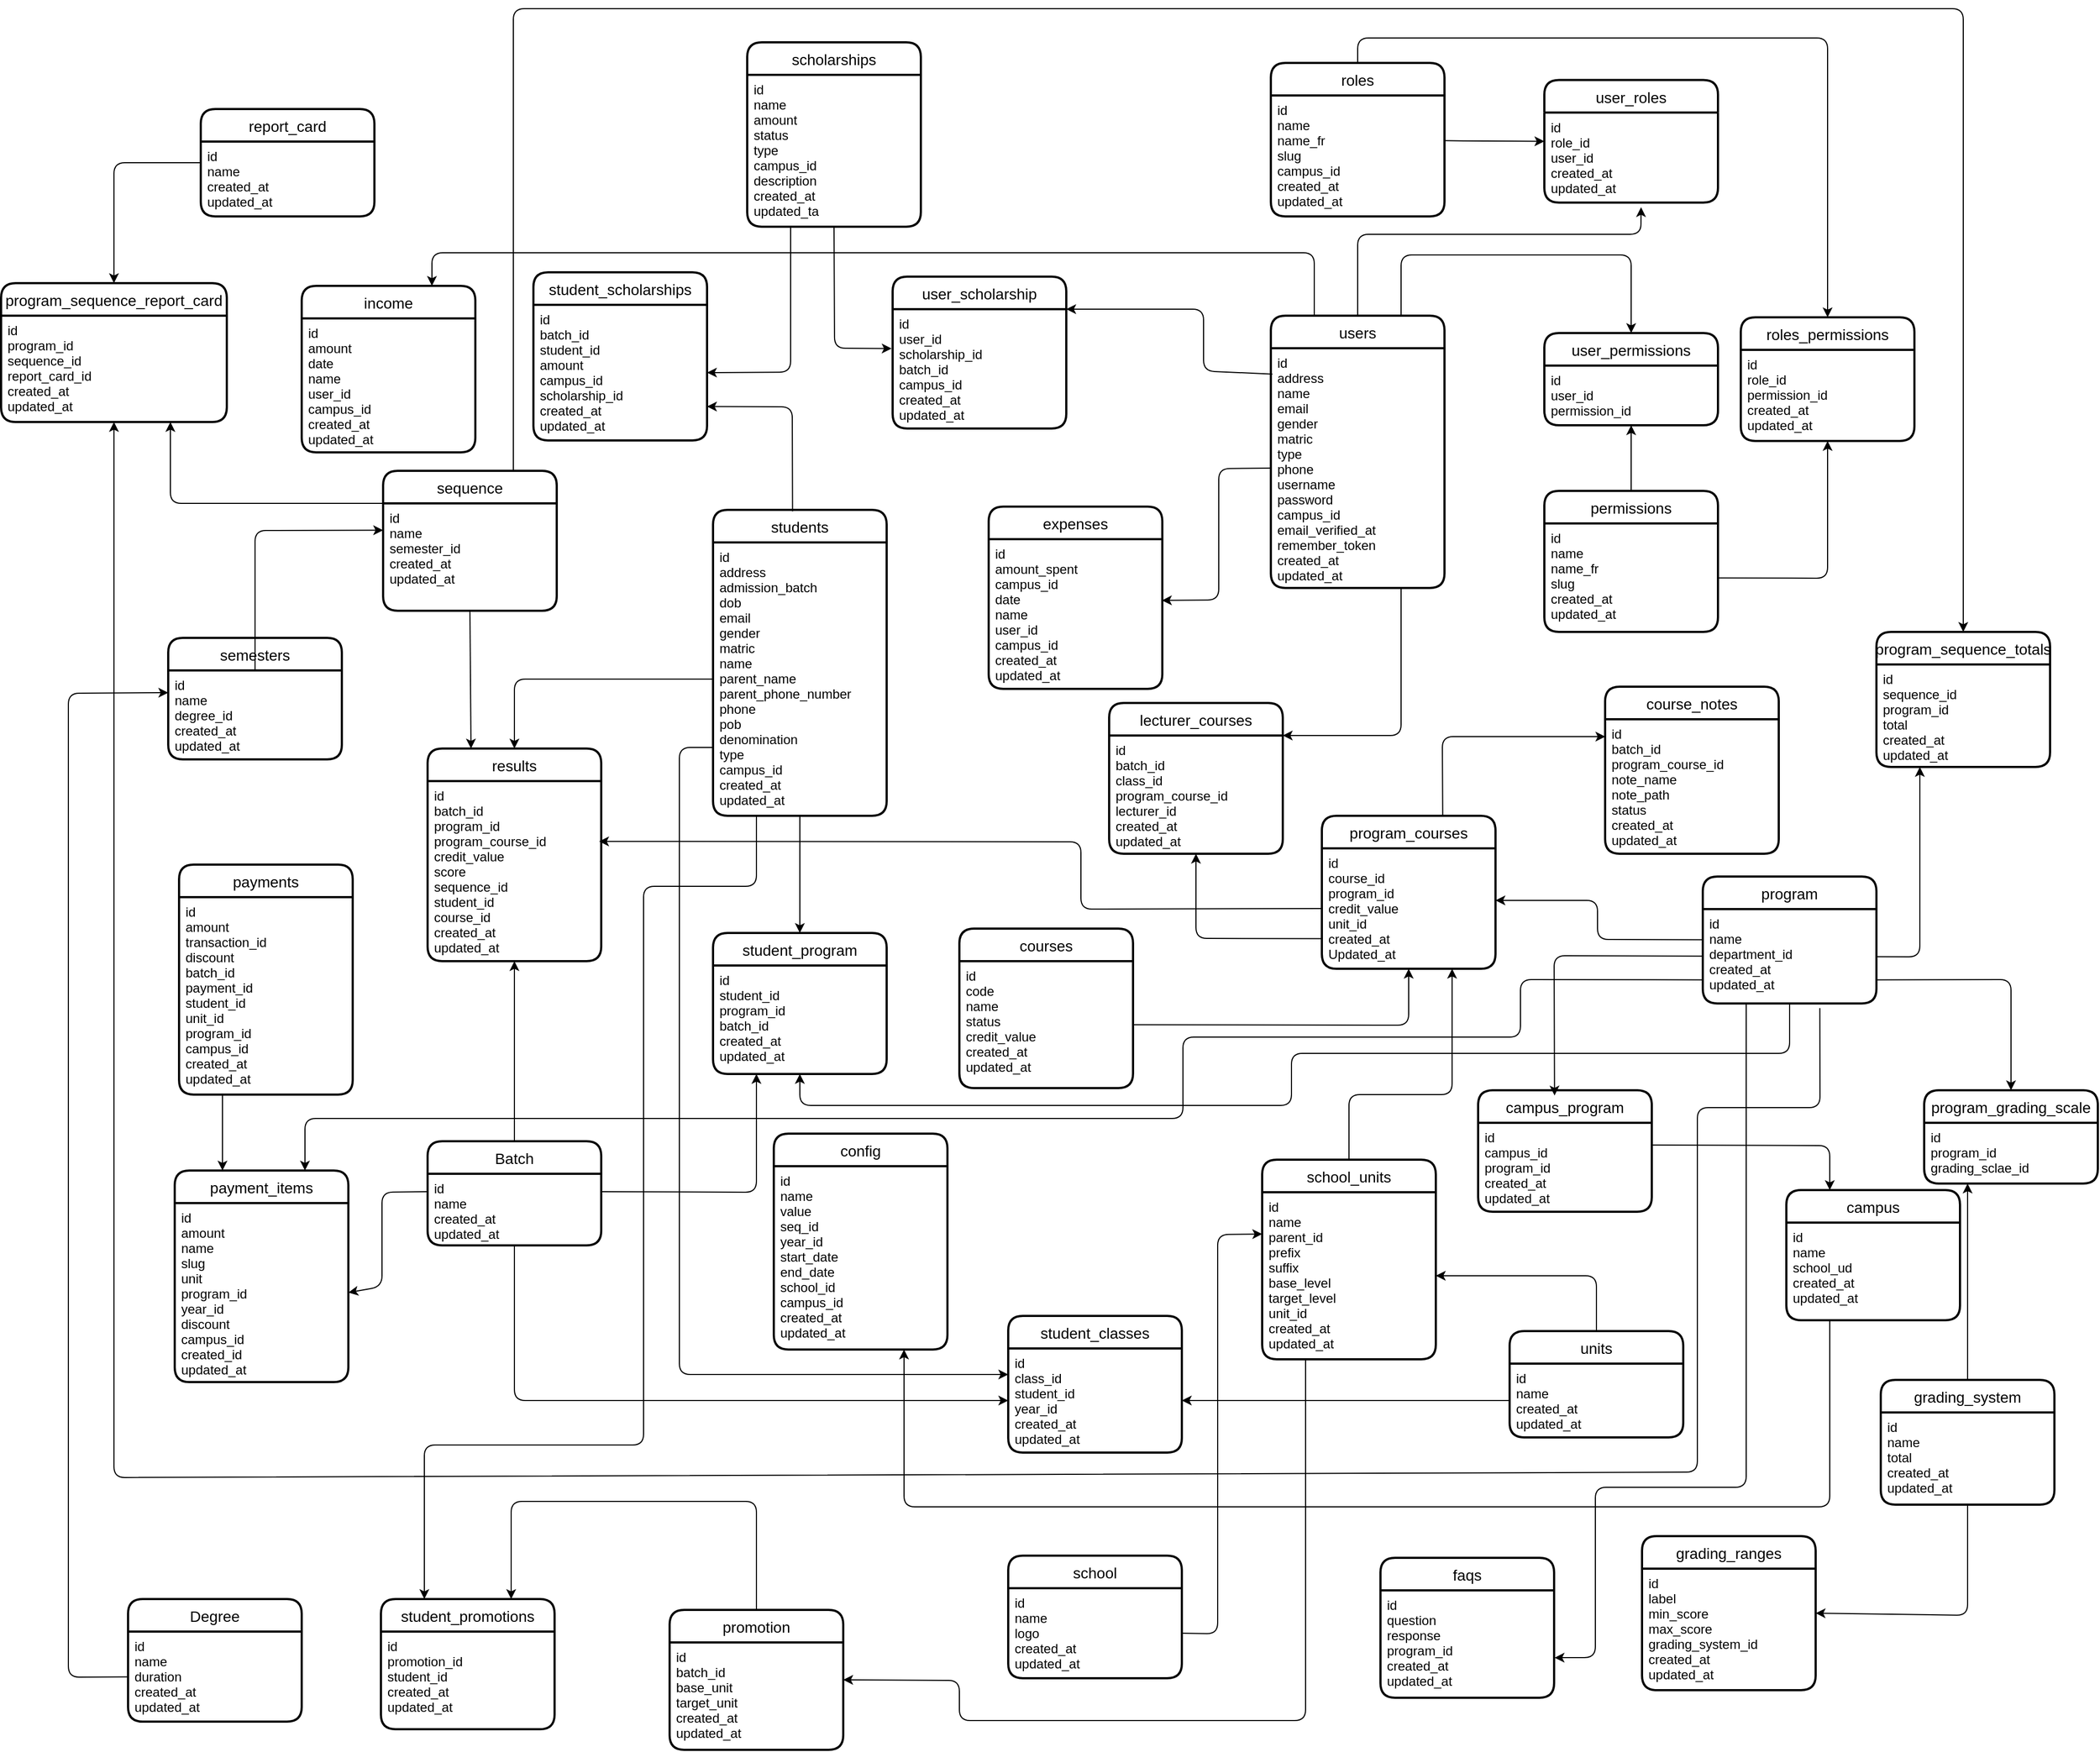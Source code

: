 <mxfile>
    <diagram id="ZmmitQ3ADsIECmkybK1L" name="Page-1">
        <mxGraphModel dx="873" dy="1466" grid="0" gridSize="10" guides="1" tooltips="1" connect="1" arrows="1" fold="1" page="1" pageScale="1" pageWidth="1100" pageHeight="850" background="none" math="0" shadow="0">
            <root>
                <mxCell id="0"/>
                <mxCell id="1" parent="0"/>
                <mxCell id="120" style="edgeStyle=none;html=1;" parent="1" source="7" target="48" edge="1">
                    <mxGeometry relative="1" as="geometry"/>
                </mxCell>
                <mxCell id="123" style="edgeStyle=none;html=1;entryX=1;entryY=0.5;entryDx=0;entryDy=0;exitX=0;exitY=0.25;exitDx=0;exitDy=0;" parent="1" source="8" target="35" edge="1">
                    <mxGeometry relative="1" as="geometry">
                        <mxPoint x="652" y="294" as="sourcePoint"/>
                        <Array as="points">
                            <mxPoint x="587" y="294"/>
                            <mxPoint x="587" y="381"/>
                        </Array>
                    </mxGeometry>
                </mxCell>
                <mxCell id="7" value="Batch" style="swimlane;childLayout=stackLayout;horizontal=1;startSize=30;horizontalStack=0;rounded=1;fontSize=14;fontStyle=0;strokeWidth=2;resizeParent=0;resizeLast=1;shadow=0;dashed=0;align=center;" parent="1" vertex="1">
                    <mxGeometry x="629" y="247" width="160" height="96" as="geometry"/>
                </mxCell>
                <mxCell id="8" value="id&#10;name&#10;created_at&#10;updated_at" style="align=left;strokeColor=none;fillColor=none;spacingLeft=4;fontSize=12;verticalAlign=top;resizable=0;rotatable=0;part=1;" parent="7" vertex="1">
                    <mxGeometry y="30" width="160" height="66" as="geometry"/>
                </mxCell>
                <mxCell id="9" value="program_courses" style="swimlane;childLayout=stackLayout;horizontal=1;startSize=30;horizontalStack=0;rounded=1;fontSize=14;fontStyle=0;strokeWidth=2;resizeParent=0;resizeLast=1;shadow=0;dashed=0;align=center;" parent="1" vertex="1">
                    <mxGeometry x="1453" y="-53" width="160" height="141" as="geometry"/>
                </mxCell>
                <mxCell id="10" value="id&#10;course_id&#10;program_id&#10;credit_value&#10;unit_id&#10;created_at&#10;Updated_at&#10;" style="align=left;strokeColor=none;fillColor=none;spacingLeft=4;fontSize=12;verticalAlign=top;resizable=0;rotatable=0;part=1;" parent="9" vertex="1">
                    <mxGeometry y="30" width="160" height="111" as="geometry"/>
                </mxCell>
                <mxCell id="11" value="school" style="swimlane;childLayout=stackLayout;horizontal=1;startSize=30;horizontalStack=0;rounded=1;fontSize=14;fontStyle=0;strokeWidth=2;resizeParent=0;resizeLast=1;shadow=0;dashed=0;align=center;" parent="1" vertex="1">
                    <mxGeometry x="1164" y="629" width="160" height="113" as="geometry"/>
                </mxCell>
                <mxCell id="12" value="id&#10;name&#10;logo&#10;created_at&#10;updated_at" style="align=left;strokeColor=none;fillColor=none;spacingLeft=4;fontSize=12;verticalAlign=top;resizable=0;rotatable=0;part=1;" parent="11" vertex="1">
                    <mxGeometry y="30" width="160" height="83" as="geometry"/>
                </mxCell>
                <mxCell id="129" style="edgeStyle=none;html=1;entryX=0.75;entryY=1;entryDx=0;entryDy=0;exitX=0.25;exitY=1;exitDx=0;exitDy=0;" parent="1" source="14" target="22" edge="1">
                    <mxGeometry relative="1" as="geometry">
                        <Array as="points">
                            <mxPoint x="1921" y="584"/>
                            <mxPoint x="1068" y="584"/>
                        </Array>
                    </mxGeometry>
                </mxCell>
                <mxCell id="13" value="campus" style="swimlane;childLayout=stackLayout;horizontal=1;startSize=30;horizontalStack=0;rounded=1;fontSize=14;fontStyle=0;strokeWidth=2;resizeParent=0;resizeLast=1;shadow=0;dashed=0;align=center;" parent="1" vertex="1">
                    <mxGeometry x="1881" y="292" width="160" height="120" as="geometry"/>
                </mxCell>
                <mxCell id="14" value="id&#10;name&#10;school_ud&#10;created_at&#10;updated_at" style="align=left;strokeColor=none;fillColor=none;spacingLeft=4;fontSize=12;verticalAlign=top;resizable=0;rotatable=0;part=1;" parent="13" vertex="1">
                    <mxGeometry y="30" width="160" height="90" as="geometry"/>
                </mxCell>
                <mxCell id="15" value="campus_program" style="swimlane;childLayout=stackLayout;horizontal=1;startSize=30;horizontalStack=0;rounded=1;fontSize=14;fontStyle=0;strokeWidth=2;resizeParent=0;resizeLast=1;shadow=0;dashed=0;align=center;" parent="1" vertex="1">
                    <mxGeometry x="1597" y="200" width="160" height="112" as="geometry"/>
                </mxCell>
                <mxCell id="16" value="id&#10;campus_id&#10;program_id&#10;created_at&#10;updated_at" style="align=left;strokeColor=none;fillColor=none;spacingLeft=4;fontSize=12;verticalAlign=top;resizable=0;rotatable=0;part=1;" parent="15" vertex="1">
                    <mxGeometry y="30" width="160" height="82" as="geometry"/>
                </mxCell>
                <mxCell id="127" style="edgeStyle=none;html=1;" parent="1" source="17" edge="1">
                    <mxGeometry relative="1" as="geometry">
                        <Array as="points">
                            <mxPoint x="1707" y="61"/>
                            <mxPoint x="1707" y="25"/>
                        </Array>
                        <mxPoint x="1613" y="25" as="targetPoint"/>
                    </mxGeometry>
                </mxCell>
                <mxCell id="17" value="program" style="swimlane;childLayout=stackLayout;horizontal=1;startSize=30;horizontalStack=0;rounded=1;fontSize=14;fontStyle=0;strokeWidth=2;resizeParent=0;resizeLast=1;shadow=0;dashed=0;align=center;" parent="1" vertex="1">
                    <mxGeometry x="1804" y="3" width="160" height="117" as="geometry"/>
                </mxCell>
                <mxCell id="18" value="id&#10;name&#10;department_id&#10;created_at&#10;updated_at" style="align=left;strokeColor=none;fillColor=none;spacingLeft=4;fontSize=12;verticalAlign=top;resizable=0;rotatable=0;part=1;" parent="17" vertex="1">
                    <mxGeometry y="30" width="160" height="87" as="geometry"/>
                </mxCell>
                <mxCell id="100" style="edgeStyle=none;html=1;entryX=0.5;entryY=1;entryDx=0;entryDy=0;exitX=0;exitY=0.75;exitDx=0;exitDy=0;" parent="1" source="10" target="73" edge="1">
                    <mxGeometry relative="1" as="geometry">
                        <Array as="points">
                            <mxPoint x="1337" y="60"/>
                        </Array>
                    </mxGeometry>
                </mxCell>
                <mxCell id="101" style="edgeStyle=none;html=1;exitX=0.696;exitY=-0.007;exitDx=0;exitDy=0;entryX=0.001;entryY=0.129;entryDx=0;entryDy=0;entryPerimeter=0;exitPerimeter=0;" parent="1" source="9" target="71" edge="1">
                    <mxGeometry relative="1" as="geometry">
                        <Array as="points">
                            <mxPoint x="1564" y="-126"/>
                        </Array>
                    </mxGeometry>
                </mxCell>
                <mxCell id="119" style="edgeStyle=none;html=1;exitX=0;exitY=0.5;exitDx=0;exitDy=0;entryX=0.988;entryY=0.335;entryDx=0;entryDy=0;entryPerimeter=0;" parent="1" source="10" target="48" edge="1">
                    <mxGeometry relative="1" as="geometry">
                        <mxPoint x="751" y="-29" as="targetPoint"/>
                        <Array as="points">
                            <mxPoint x="1231" y="33"/>
                            <mxPoint x="1231" y="-29"/>
                        </Array>
                    </mxGeometry>
                </mxCell>
                <mxCell id="19" value="courses" style="swimlane;childLayout=stackLayout;horizontal=1;startSize=30;horizontalStack=0;rounded=1;fontSize=14;fontStyle=0;strokeWidth=2;resizeParent=0;resizeLast=1;shadow=0;dashed=0;align=center;" parent="1" vertex="1">
                    <mxGeometry x="1119" y="51" width="160" height="147" as="geometry"/>
                </mxCell>
                <mxCell id="20" value="id&#10;code&#10;name&#10;status&#10;credit_value&#10;created_at&#10;updated_at" style="align=left;strokeColor=none;fillColor=none;spacingLeft=4;fontSize=12;verticalAlign=top;resizable=0;rotatable=0;part=1;" parent="19" vertex="1">
                    <mxGeometry y="30" width="160" height="117" as="geometry"/>
                </mxCell>
                <mxCell id="21" value="config" style="swimlane;childLayout=stackLayout;horizontal=1;startSize=30;horizontalStack=0;rounded=1;fontSize=14;fontStyle=0;strokeWidth=2;resizeParent=0;resizeLast=1;shadow=0;dashed=0;align=center;" parent="1" vertex="1">
                    <mxGeometry x="948" y="240" width="160" height="199" as="geometry"/>
                </mxCell>
                <mxCell id="22" value="id&#10;name&#10;value&#10;seq_id&#10;year_id&#10;start_date&#10;end_date&#10;school_id&#10;campus_id&#10;created_at&#10;updated_at" style="align=left;strokeColor=none;fillColor=none;spacingLeft=4;fontSize=12;verticalAlign=top;resizable=0;rotatable=0;part=1;" parent="21" vertex="1">
                    <mxGeometry y="30" width="160" height="169" as="geometry"/>
                </mxCell>
                <mxCell id="23" value="student_program" style="swimlane;childLayout=stackLayout;horizontal=1;startSize=30;horizontalStack=0;rounded=1;fontSize=14;fontStyle=0;strokeWidth=2;resizeParent=0;resizeLast=1;shadow=0;dashed=0;align=center;" parent="1" vertex="1">
                    <mxGeometry x="892" y="55" width="160" height="130" as="geometry"/>
                </mxCell>
                <mxCell id="24" value="id&#10;student_id&#10;program_id&#10;batch_id&#10;created_at&#10;updated_at" style="align=left;strokeColor=none;fillColor=none;spacingLeft=4;fontSize=12;verticalAlign=top;resizable=0;rotatable=0;part=1;" parent="23" vertex="1">
                    <mxGeometry y="30" width="160" height="100" as="geometry"/>
                </mxCell>
                <mxCell id="25" value="expenses" style="swimlane;childLayout=stackLayout;horizontal=1;startSize=30;horizontalStack=0;rounded=1;fontSize=14;fontStyle=0;strokeWidth=2;resizeParent=0;resizeLast=1;shadow=0;dashed=0;align=center;" parent="1" vertex="1">
                    <mxGeometry x="1146" y="-338" width="160" height="168" as="geometry"/>
                </mxCell>
                <mxCell id="26" value="id&#10;amount_spent&#10;campus_id&#10;date&#10;name&#10;user_id&#10;campus_id&#10;created_at&#10;updated_at" style="align=left;strokeColor=none;fillColor=none;spacingLeft=4;fontSize=12;verticalAlign=top;resizable=0;rotatable=0;part=1;" parent="25" vertex="1">
                    <mxGeometry y="30" width="160" height="138" as="geometry"/>
                </mxCell>
                <mxCell id="27" value="income" style="swimlane;childLayout=stackLayout;horizontal=1;startSize=30;horizontalStack=0;rounded=1;fontSize=14;fontStyle=0;strokeWidth=2;resizeParent=0;resizeLast=1;shadow=0;dashed=0;align=center;" parent="1" vertex="1">
                    <mxGeometry x="513" y="-541.5" width="160" height="153.5" as="geometry"/>
                </mxCell>
                <mxCell id="28" value="id&#10;amount&#10;date&#10;name&#10;user_id&#10;campus_id&#10;created_at&#10;updated_at" style="align=left;strokeColor=none;fillColor=none;spacingLeft=4;fontSize=12;verticalAlign=top;resizable=0;rotatable=0;part=1;" parent="27" vertex="1">
                    <mxGeometry y="30" width="160" height="123.5" as="geometry"/>
                </mxCell>
                <mxCell id="30" value="payments" style="swimlane;childLayout=stackLayout;horizontal=1;startSize=30;horizontalStack=0;rounded=1;fontSize=14;fontStyle=0;strokeWidth=2;resizeParent=0;resizeLast=1;shadow=0;dashed=0;align=center;" parent="1" vertex="1">
                    <mxGeometry x="400" y="-8" width="160" height="212" as="geometry"/>
                </mxCell>
                <mxCell id="33" style="edgeStyle=none;html=1;" parent="30" source="31" target="30" edge="1">
                    <mxGeometry relative="1" as="geometry"/>
                </mxCell>
                <mxCell id="31" value="id&#10;amount&#10;transaction_id&#10;discount&#10;batch_id&#10;payment_id&#10;student_id&#10;unit_id&#10;program_id&#10;campus_id&#10;created_at&#10;updated_at" style="align=left;strokeColor=none;fillColor=none;spacingLeft=4;fontSize=12;verticalAlign=top;resizable=0;rotatable=0;part=1;" parent="30" vertex="1">
                    <mxGeometry y="30" width="160" height="182" as="geometry"/>
                </mxCell>
                <mxCell id="34" value="payment_items" style="swimlane;childLayout=stackLayout;horizontal=1;startSize=30;horizontalStack=0;rounded=1;fontSize=14;fontStyle=0;strokeWidth=2;resizeParent=0;resizeLast=1;shadow=0;dashed=0;align=center;" parent="1" vertex="1">
                    <mxGeometry x="396" y="274" width="160" height="195" as="geometry"/>
                </mxCell>
                <mxCell id="35" value="id&#10;amount&#10;name&#10;slug&#10;unit&#10;program_id&#10;year_id&#10;discount&#10;campus_id&#10;created_id&#10;updated_at" style="align=left;strokeColor=none;fillColor=none;spacingLeft=4;fontSize=12;verticalAlign=top;resizable=0;rotatable=0;part=1;" parent="34" vertex="1">
                    <mxGeometry y="30" width="160" height="165" as="geometry"/>
                </mxCell>
                <mxCell id="94" style="edgeStyle=none;html=1;entryX=0.5;entryY=1;entryDx=0;entryDy=0;" parent="1" source="40" target="83" edge="1">
                    <mxGeometry relative="1" as="geometry"/>
                </mxCell>
                <mxCell id="40" value="permissions" style="swimlane;childLayout=stackLayout;horizontal=1;startSize=30;horizontalStack=0;rounded=1;fontSize=14;fontStyle=0;strokeWidth=2;resizeParent=0;resizeLast=1;shadow=0;dashed=0;align=center;" parent="1" vertex="1">
                    <mxGeometry x="1658" y="-352.5" width="160" height="130" as="geometry"/>
                </mxCell>
                <mxCell id="41" value="id&#10;name&#10;name_fr&#10;slug&#10;created_at&#10;updated_at" style="align=left;strokeColor=none;fillColor=none;spacingLeft=4;fontSize=12;verticalAlign=top;resizable=0;rotatable=0;part=1;" parent="40" vertex="1">
                    <mxGeometry y="30" width="160" height="100" as="geometry"/>
                </mxCell>
                <mxCell id="47" value="results" style="swimlane;childLayout=stackLayout;horizontal=1;startSize=30;horizontalStack=0;rounded=1;fontSize=14;fontStyle=0;strokeWidth=2;resizeParent=0;resizeLast=1;shadow=0;dashed=0;align=center;" parent="1" vertex="1">
                    <mxGeometry x="629" y="-115" width="160" height="196" as="geometry"/>
                </mxCell>
                <mxCell id="48" value="id&#10;batch_id&#10;program_id&#10;program_course_id&#10;credit_value&#10;score&#10;sequence_id&#10;student_id&#10;course_id&#10;created_at&#10;updated_at" style="align=left;strokeColor=none;fillColor=none;spacingLeft=4;fontSize=12;verticalAlign=top;resizable=0;rotatable=0;part=1;" parent="47" vertex="1">
                    <mxGeometry y="30" width="160" height="166" as="geometry"/>
                </mxCell>
                <mxCell id="90" style="edgeStyle=none;html=1;entryX=0;entryY=0.5;entryDx=0;entryDy=0;" parent="1" source="49" target="84" edge="1">
                    <mxGeometry relative="1" as="geometry">
                        <mxPoint x="1716.077" y="-721.106" as="targetPoint"/>
                        <Array as="points">
                            <mxPoint x="1593" y="-675"/>
                        </Array>
                    </mxGeometry>
                </mxCell>
                <mxCell id="115" style="edgeStyle=none;html=1;entryX=0.5;entryY=0;entryDx=0;entryDy=0;" parent="1" source="49" target="52" edge="1">
                    <mxGeometry relative="1" as="geometry">
                        <Array as="points">
                            <mxPoint x="1486" y="-770"/>
                            <mxPoint x="1919" y="-770"/>
                        </Array>
                    </mxGeometry>
                </mxCell>
                <mxCell id="49" value="roles" style="swimlane;childLayout=stackLayout;horizontal=1;startSize=30;horizontalStack=0;rounded=1;fontSize=14;fontStyle=0;strokeWidth=2;resizeParent=0;resizeLast=1;shadow=0;dashed=0;align=center;" parent="1" vertex="1">
                    <mxGeometry x="1406" y="-747" width="160" height="141.5" as="geometry"/>
                </mxCell>
                <mxCell id="50" value="id&#10;name&#10;name_fr&#10;slug&#10;campus_id&#10;created_at&#10;updated_at" style="align=left;strokeColor=none;fillColor=none;spacingLeft=4;fontSize=12;verticalAlign=top;resizable=0;rotatable=0;part=1;" parent="49" vertex="1">
                    <mxGeometry y="30" width="160" height="111.5" as="geometry"/>
                </mxCell>
                <mxCell id="52" value="roles_permissions" style="swimlane;childLayout=stackLayout;horizontal=1;startSize=30;horizontalStack=0;rounded=1;fontSize=14;fontStyle=0;strokeWidth=2;resizeParent=0;resizeLast=1;shadow=0;dashed=0;align=center;" parent="1" vertex="1">
                    <mxGeometry x="1839" y="-512.5" width="160" height="114" as="geometry"/>
                </mxCell>
                <mxCell id="53" value="id&#10;role_id&#10;permission_id&#10;created_at&#10;updated_at" style="align=left;strokeColor=none;fillColor=none;spacingLeft=4;fontSize=12;verticalAlign=top;resizable=0;rotatable=0;part=1;" parent="52" vertex="1">
                    <mxGeometry y="30" width="160" height="84" as="geometry"/>
                </mxCell>
                <mxCell id="96" style="edgeStyle=none;html=1;entryX=1;entryY=0.5;entryDx=0;entryDy=0;exitX=0.25;exitY=1;exitDx=0;exitDy=0;" parent="1" source="55" target="68" edge="1">
                    <mxGeometry relative="1" as="geometry">
                        <mxPoint x="971.5" y="-261" as="sourcePoint"/>
                        <Array as="points">
                            <mxPoint x="963.5" y="-462"/>
                        </Array>
                    </mxGeometry>
                </mxCell>
                <mxCell id="54" value="scholarships" style="swimlane;childLayout=stackLayout;horizontal=1;startSize=30;horizontalStack=0;rounded=1;fontSize=14;fontStyle=0;strokeWidth=2;resizeParent=0;resizeLast=1;shadow=0;dashed=0;align=center;" parent="1" vertex="1">
                    <mxGeometry x="923.5" y="-766" width="160" height="170" as="geometry"/>
                </mxCell>
                <mxCell id="55" value="id&#10;name&#10;amount&#10;status&#10;type&#10;campus_id&#10;description&#10;created_at&#10;updated_ta" style="align=left;strokeColor=none;fillColor=none;spacingLeft=4;fontSize=12;verticalAlign=top;resizable=0;rotatable=0;part=1;" parent="54" vertex="1">
                    <mxGeometry y="30" width="160" height="140" as="geometry"/>
                </mxCell>
                <mxCell id="156" style="edgeStyle=none;html=1;entryX=0.75;entryY=1;entryDx=0;entryDy=0;" parent="1" source="56" target="10" edge="1">
                    <mxGeometry relative="1" as="geometry">
                        <Array as="points">
                            <mxPoint x="1478" y="204"/>
                            <mxPoint x="1573" y="204"/>
                        </Array>
                    </mxGeometry>
                </mxCell>
                <mxCell id="56" value="school_units" style="swimlane;childLayout=stackLayout;horizontal=1;startSize=30;horizontalStack=0;rounded=1;fontSize=14;fontStyle=0;strokeWidth=2;resizeParent=0;resizeLast=1;shadow=0;dashed=0;align=center;" parent="1" vertex="1">
                    <mxGeometry x="1398" y="264" width="160" height="184" as="geometry"/>
                </mxCell>
                <mxCell id="57" value="id&#10;name&#10;parent_id&#10;prefix&#10;suffix&#10;base_level&#10;target_level&#10;unit_id&#10;created_at&#10;updated_at" style="align=left;strokeColor=none;fillColor=none;spacingLeft=4;fontSize=12;verticalAlign=top;resizable=0;rotatable=0;part=1;" parent="56" vertex="1">
                    <mxGeometry y="30" width="160" height="154" as="geometry"/>
                </mxCell>
                <mxCell id="136" style="edgeStyle=none;html=1;entryX=0.5;entryY=0;entryDx=0;entryDy=0;exitX=0.75;exitY=0;exitDx=0;exitDy=0;" parent="1" source="58" target="134" edge="1">
                    <mxGeometry relative="1" as="geometry">
                        <mxPoint x="703" y="-386" as="sourcePoint"/>
                        <Array as="points">
                            <mxPoint x="708" y="-797"/>
                            <mxPoint x="2044" y="-797"/>
                        </Array>
                    </mxGeometry>
                </mxCell>
                <mxCell id="58" value="sequence" style="swimlane;childLayout=stackLayout;horizontal=1;startSize=30;horizontalStack=0;rounded=1;fontSize=14;fontStyle=0;strokeWidth=2;resizeParent=0;resizeLast=1;shadow=0;dashed=0;align=center;" parent="1" vertex="1">
                    <mxGeometry x="588" y="-371" width="160" height="129" as="geometry"/>
                </mxCell>
                <mxCell id="59" value="id&#10;name&#10;semester_id&#10;created_at&#10;updated_at" style="align=left;strokeColor=none;fillColor=none;spacingLeft=4;fontSize=12;verticalAlign=top;resizable=0;rotatable=0;part=1;" parent="58" vertex="1">
                    <mxGeometry y="30" width="160" height="99" as="geometry"/>
                </mxCell>
                <mxCell id="60" value="students" style="swimlane;childLayout=stackLayout;horizontal=1;startSize=30;horizontalStack=0;rounded=1;fontSize=14;fontStyle=0;strokeWidth=2;resizeParent=0;resizeLast=1;shadow=0;dashed=0;align=center;" parent="1" vertex="1">
                    <mxGeometry x="892" y="-335" width="160" height="282" as="geometry"/>
                </mxCell>
                <mxCell id="61" value="id&#10;address&#10;admission_batch&#10;dob&#10;email&#10;gender&#10;matric&#10;name&#10;parent_name&#10;parent_phone_number&#10;phone&#10;pob&#10;denomination&#10;type&#10;campus_id&#10;created_at&#10;updated_at" style="align=left;strokeColor=none;fillColor=none;spacingLeft=4;fontSize=12;verticalAlign=top;resizable=0;rotatable=0;part=1;" parent="60" vertex="1">
                    <mxGeometry y="30" width="160" height="252" as="geometry"/>
                </mxCell>
                <mxCell id="62" value="student_classes" style="swimlane;childLayout=stackLayout;horizontal=1;startSize=30;horizontalStack=0;rounded=1;fontSize=14;fontStyle=0;strokeWidth=2;resizeParent=0;resizeLast=1;shadow=0;dashed=0;align=center;" parent="1" vertex="1">
                    <mxGeometry x="1164" y="408" width="160" height="126" as="geometry"/>
                </mxCell>
                <mxCell id="63" value="id&#10;class_id&#10;student_id&#10;year_id&#10;created_at&#10;updated_at" style="align=left;strokeColor=none;fillColor=none;spacingLeft=4;fontSize=12;verticalAlign=top;resizable=0;rotatable=0;part=1;" parent="62" vertex="1">
                    <mxGeometry y="30" width="160" height="96" as="geometry"/>
                </mxCell>
                <mxCell id="67" value="student_scholarships" style="swimlane;childLayout=stackLayout;horizontal=1;startSize=30;horizontalStack=0;rounded=1;fontSize=14;fontStyle=0;strokeWidth=2;resizeParent=0;resizeLast=1;shadow=0;dashed=0;align=center;" parent="1" vertex="1">
                    <mxGeometry x="726.5" y="-554" width="160" height="155" as="geometry"/>
                </mxCell>
                <mxCell id="68" value="id&#10;batch_id&#10;student_id&#10;amount&#10;campus_id&#10;scholarship_id&#10;created_at&#10;updated_at" style="align=left;strokeColor=none;fillColor=none;spacingLeft=4;fontSize=12;verticalAlign=top;resizable=0;rotatable=0;part=1;" parent="67" vertex="1">
                    <mxGeometry y="30" width="160" height="125" as="geometry"/>
                </mxCell>
                <mxCell id="70" value="course_notes" style="swimlane;childLayout=stackLayout;horizontal=1;startSize=30;horizontalStack=0;rounded=1;fontSize=14;fontStyle=0;strokeWidth=2;resizeParent=0;resizeLast=1;shadow=0;dashed=0;align=center;" parent="1" vertex="1">
                    <mxGeometry x="1714" y="-172" width="160" height="154" as="geometry"/>
                </mxCell>
                <mxCell id="71" value="id&#10;batch_id&#10;program_course_id&#10;note_name&#10;note_path&#10;status&#10;created_at&#10;updated_at" style="align=left;strokeColor=none;fillColor=none;spacingLeft=4;fontSize=12;verticalAlign=top;resizable=0;rotatable=0;part=1;" parent="70" vertex="1">
                    <mxGeometry y="30" width="160" height="124" as="geometry"/>
                </mxCell>
                <mxCell id="72" value="lecturer_courses" style="swimlane;childLayout=stackLayout;horizontal=1;startSize=30;horizontalStack=0;rounded=1;fontSize=14;fontStyle=0;strokeWidth=2;resizeParent=0;resizeLast=1;shadow=0;dashed=0;align=center;" parent="1" vertex="1">
                    <mxGeometry x="1257" y="-157" width="160" height="139" as="geometry"/>
                </mxCell>
                <mxCell id="73" value="id&#10;batch_id&#10;class_id&#10;program_course_id&#10;lecturer_id&#10;created_at&#10;updated_at" style="align=left;strokeColor=none;fillColor=none;spacingLeft=4;fontSize=12;verticalAlign=top;resizable=0;rotatable=0;part=1;" parent="72" vertex="1">
                    <mxGeometry y="30" width="160" height="109" as="geometry"/>
                </mxCell>
                <mxCell id="76" value="semesters" style="swimlane;childLayout=stackLayout;horizontal=1;startSize=30;horizontalStack=0;rounded=1;fontSize=14;fontStyle=0;strokeWidth=2;resizeParent=0;resizeLast=1;shadow=0;dashed=0;align=center;" parent="1" vertex="1">
                    <mxGeometry x="390" y="-217" width="160" height="112" as="geometry"/>
                </mxCell>
                <mxCell id="77" value="id&#10;name&#10;degree_id&#10;created_at&#10;updated_at" style="align=left;strokeColor=none;fillColor=none;spacingLeft=4;fontSize=12;verticalAlign=top;resizable=0;rotatable=0;part=1;" parent="76" vertex="1">
                    <mxGeometry y="30" width="160" height="82" as="geometry"/>
                </mxCell>
                <mxCell id="78" value="units" style="swimlane;childLayout=stackLayout;horizontal=1;startSize=30;horizontalStack=0;rounded=1;fontSize=14;fontStyle=0;strokeWidth=2;resizeParent=0;resizeLast=1;shadow=0;dashed=0;align=center;" parent="1" vertex="1">
                    <mxGeometry x="1626" y="422" width="160" height="98" as="geometry"/>
                </mxCell>
                <mxCell id="79" value="id&#10;name&#10;created_at&#10;updated_at" style="align=left;strokeColor=none;fillColor=none;spacingLeft=4;fontSize=12;verticalAlign=top;resizable=0;rotatable=0;part=1;" parent="78" vertex="1">
                    <mxGeometry y="30" width="160" height="68" as="geometry"/>
                </mxCell>
                <mxCell id="88" style="edgeStyle=none;html=1;entryX=0.557;entryY=1.051;entryDx=0;entryDy=0;entryPerimeter=0;exitX=0.5;exitY=0;exitDx=0;exitDy=0;" parent="1" source="80" target="85" edge="1">
                    <mxGeometry relative="1" as="geometry">
                        <Array as="points">
                            <mxPoint x="1486" y="-589"/>
                            <mxPoint x="1747" y="-589"/>
                        </Array>
                    </mxGeometry>
                </mxCell>
                <mxCell id="133" style="edgeStyle=none;html=1;exitX=0.25;exitY=0;exitDx=0;exitDy=0;entryX=0.75;entryY=0;entryDx=0;entryDy=0;" parent="1" source="80" target="27" edge="1">
                    <mxGeometry relative="1" as="geometry">
                        <Array as="points">
                            <mxPoint x="1446" y="-572"/>
                            <mxPoint x="633" y="-572"/>
                        </Array>
                    </mxGeometry>
                </mxCell>
                <mxCell id="80" value="users" style="swimlane;childLayout=stackLayout;horizontal=1;startSize=30;horizontalStack=0;rounded=1;fontSize=14;fontStyle=0;strokeWidth=2;resizeParent=0;resizeLast=1;shadow=0;dashed=0;align=center;" parent="1" vertex="1">
                    <mxGeometry x="1406" y="-514" width="160" height="251" as="geometry"/>
                </mxCell>
                <mxCell id="81" value="id&#10;address&#10;name&#10;email&#10;gender&#10;matric&#10;type&#10;phone&#10;username&#10;password&#10;campus_id&#10;email_verified_at&#10;remember_token&#10;created_at&#10;updated_at" style="align=left;strokeColor=none;fillColor=none;spacingLeft=4;fontSize=12;verticalAlign=top;resizable=0;rotatable=0;part=1;" parent="80" vertex="1">
                    <mxGeometry y="30" width="160" height="221" as="geometry"/>
                </mxCell>
                <mxCell id="82" value="user_permissions" style="swimlane;childLayout=stackLayout;horizontal=1;startSize=30;horizontalStack=0;rounded=1;fontSize=14;fontStyle=0;strokeWidth=2;resizeParent=0;resizeLast=1;shadow=0;dashed=0;align=center;" parent="1" vertex="1">
                    <mxGeometry x="1658" y="-498" width="160" height="85" as="geometry"/>
                </mxCell>
                <mxCell id="83" value="id&#10;user_id&#10;permission_id" style="align=left;strokeColor=none;fillColor=none;spacingLeft=4;fontSize=12;verticalAlign=top;resizable=0;rotatable=0;part=1;" parent="82" vertex="1">
                    <mxGeometry y="30" width="160" height="55" as="geometry"/>
                </mxCell>
                <mxCell id="84" value="user_roles" style="swimlane;childLayout=stackLayout;horizontal=1;startSize=30;horizontalStack=0;rounded=1;fontSize=14;fontStyle=0;strokeWidth=2;resizeParent=0;resizeLast=1;shadow=0;dashed=0;align=center;" parent="1" vertex="1">
                    <mxGeometry x="1658" y="-731.25" width="160" height="113" as="geometry"/>
                </mxCell>
                <mxCell id="85" value="id&#10;role_id&#10;user_id&#10;created_at&#10;updated_at" style="align=left;strokeColor=none;fillColor=none;spacingLeft=4;fontSize=12;verticalAlign=top;resizable=0;rotatable=0;part=1;" parent="84" vertex="1">
                    <mxGeometry y="30" width="160" height="83" as="geometry"/>
                </mxCell>
                <mxCell id="86" value="user_scholarship" style="swimlane;childLayout=stackLayout;horizontal=1;startSize=30;horizontalStack=0;rounded=1;fontSize=14;fontStyle=0;strokeWidth=2;resizeParent=0;resizeLast=1;shadow=0;dashed=0;align=center;" parent="1" vertex="1">
                    <mxGeometry x="1057.5" y="-550" width="160" height="140" as="geometry"/>
                </mxCell>
                <mxCell id="87" value="id&#10;user_id&#10;scholarship_id&#10;batch_id&#10;campus_id&#10;created_at&#10;updated_at" style="align=left;strokeColor=none;fillColor=none;spacingLeft=4;fontSize=12;verticalAlign=top;resizable=0;rotatable=0;part=1;" parent="86" vertex="1">
                    <mxGeometry y="30" width="160" height="110" as="geometry"/>
                </mxCell>
                <mxCell id="91" style="edgeStyle=none;html=1;entryX=1;entryY=0;entryDx=0;entryDy=0;exitX=0.009;exitY=0.108;exitDx=0;exitDy=0;exitPerimeter=0;" parent="1" source="81" target="87" edge="1">
                    <mxGeometry relative="1" as="geometry">
                        <Array as="points">
                            <mxPoint x="1344" y="-463"/>
                            <mxPoint x="1344" y="-520"/>
                        </Array>
                    </mxGeometry>
                </mxCell>
                <mxCell id="93" style="edgeStyle=none;html=1;entryX=0.5;entryY=0;entryDx=0;entryDy=0;exitX=0.75;exitY=0;exitDx=0;exitDy=0;" parent="1" source="80" target="82" edge="1">
                    <mxGeometry relative="1" as="geometry">
                        <Array as="points">
                            <mxPoint x="1526" y="-570"/>
                            <mxPoint x="1738" y="-570"/>
                        </Array>
                    </mxGeometry>
                </mxCell>
                <mxCell id="95" style="edgeStyle=none;html=1;entryX=-0.006;entryY=0.33;entryDx=0;entryDy=0;entryPerimeter=0;exitX=0.5;exitY=1;exitDx=0;exitDy=0;" parent="1" source="54" target="87" edge="1">
                    <mxGeometry relative="1" as="geometry">
                        <mxPoint x="1003.5" y="-297" as="sourcePoint"/>
                        <Array as="points">
                            <mxPoint x="1004" y="-484"/>
                        </Array>
                    </mxGeometry>
                </mxCell>
                <mxCell id="98" style="edgeStyle=none;html=1;entryX=1;entryY=0.75;entryDx=0;entryDy=0;exitX=0.458;exitY=0.005;exitDx=0;exitDy=0;exitPerimeter=0;" parent="1" source="60" target="68" edge="1">
                    <mxGeometry relative="1" as="geometry">
                        <mxPoint x="962" y="-598" as="sourcePoint"/>
                        <Array as="points">
                            <mxPoint x="965" y="-430"/>
                        </Array>
                    </mxGeometry>
                </mxCell>
                <mxCell id="99" style="edgeStyle=none;html=1;exitX=0.75;exitY=1;exitDx=0;exitDy=0;entryX=1;entryY=0;entryDx=0;entryDy=0;" parent="1" source="81" target="73" edge="1">
                    <mxGeometry relative="1" as="geometry">
                        <Array as="points">
                            <mxPoint x="1526" y="-127"/>
                        </Array>
                    </mxGeometry>
                </mxCell>
                <mxCell id="102" style="edgeStyle=none;html=1;entryX=0.5;entryY=1;entryDx=0;entryDy=0;" parent="1" source="20" target="10" edge="1">
                    <mxGeometry relative="1" as="geometry">
                        <Array as="points">
                            <mxPoint x="1533" y="140"/>
                        </Array>
                    </mxGeometry>
                </mxCell>
                <mxCell id="106" style="edgeStyle=none;html=1;entryX=0.44;entryY=0.043;entryDx=0;entryDy=0;entryPerimeter=0;" parent="1" source="18" target="15" edge="1">
                    <mxGeometry relative="1" as="geometry">
                        <Array as="points">
                            <mxPoint x="1667" y="76"/>
                        </Array>
                    </mxGeometry>
                </mxCell>
                <mxCell id="108" style="edgeStyle=none;html=1;exitX=1;exitY=0.25;exitDx=0;exitDy=0;entryX=0.25;entryY=0;entryDx=0;entryDy=0;" parent="1" source="16" target="13" edge="1">
                    <mxGeometry relative="1" as="geometry">
                        <Array as="points">
                            <mxPoint x="1921" y="251"/>
                        </Array>
                    </mxGeometry>
                </mxCell>
                <mxCell id="109" style="edgeStyle=none;html=1;" parent="1" source="61" target="23" edge="1">
                    <mxGeometry relative="1" as="geometry"/>
                </mxCell>
                <mxCell id="110" style="edgeStyle=none;html=1;entryX=0.5;entryY=1;entryDx=0;entryDy=0;" parent="1" source="18" target="24" edge="1">
                    <mxGeometry relative="1" as="geometry">
                        <Array as="points">
                            <mxPoint x="1884" y="166"/>
                            <mxPoint x="1425" y="166"/>
                            <mxPoint x="1425" y="214"/>
                            <mxPoint x="972" y="214"/>
                        </Array>
                    </mxGeometry>
                </mxCell>
                <mxCell id="111" style="edgeStyle=none;html=1;entryX=0;entryY=0.25;entryDx=0;entryDy=0;exitX=1;exitY=0.5;exitDx=0;exitDy=0;" parent="1" source="12" target="57" edge="1">
                    <mxGeometry relative="1" as="geometry">
                        <mxPoint x="1234" y="333" as="sourcePoint"/>
                        <Array as="points">
                            <mxPoint x="1357" y="701"/>
                            <mxPoint x="1357" y="333"/>
                        </Array>
                    </mxGeometry>
                </mxCell>
                <mxCell id="112" style="edgeStyle=none;html=1;entryX=1;entryY=0.5;entryDx=0;entryDy=0;exitX=0.5;exitY=0;exitDx=0;exitDy=0;" parent="1" source="78" target="57" edge="1">
                    <mxGeometry relative="1" as="geometry">
                        <mxPoint x="1388" y="441" as="targetPoint"/>
                        <Array as="points">
                            <mxPoint x="1706" y="371"/>
                            <mxPoint x="1649" y="371"/>
                        </Array>
                    </mxGeometry>
                </mxCell>
                <mxCell id="113" style="edgeStyle=none;html=1;exitX=0;exitY=0.5;exitDx=0;exitDy=0;entryX=1;entryY=0.5;entryDx=0;entryDy=0;" parent="1" source="79" target="63" edge="1">
                    <mxGeometry relative="1" as="geometry">
                        <Array as="points"/>
                    </mxGeometry>
                </mxCell>
                <mxCell id="114" style="edgeStyle=none;html=1;exitX=0;exitY=0.75;exitDx=0;exitDy=0;entryX=0;entryY=0.25;entryDx=0;entryDy=0;" parent="1" source="61" target="63" edge="1">
                    <mxGeometry relative="1" as="geometry">
                        <Array as="points">
                            <mxPoint x="861" y="-116"/>
                            <mxPoint x="861" y="462"/>
                        </Array>
                    </mxGeometry>
                </mxCell>
                <mxCell id="116" style="edgeStyle=none;html=1;entryX=0.5;entryY=1;entryDx=0;entryDy=0;" parent="1" source="41" target="53" edge="1">
                    <mxGeometry relative="1" as="geometry">
                        <Array as="points">
                            <mxPoint x="1919" y="-272"/>
                        </Array>
                    </mxGeometry>
                </mxCell>
                <mxCell id="117" style="edgeStyle=none;html=1;entryX=0;entryY=0.25;entryDx=0;entryDy=0;" parent="1" source="77" target="59" edge="1">
                    <mxGeometry relative="1" as="geometry">
                        <Array as="points">
                            <mxPoint x="470" y="-316"/>
                        </Array>
                    </mxGeometry>
                </mxCell>
                <mxCell id="118" style="edgeStyle=none;html=1;entryX=0.5;entryY=0;entryDx=0;entryDy=0;" parent="1" source="61" target="47" edge="1">
                    <mxGeometry relative="1" as="geometry">
                        <Array as="points">
                            <mxPoint x="709" y="-179"/>
                        </Array>
                    </mxGeometry>
                </mxCell>
                <mxCell id="121" style="edgeStyle=none;html=1;entryX=0;entryY=0.5;entryDx=0;entryDy=0;" parent="1" source="8" target="63" edge="1">
                    <mxGeometry relative="1" as="geometry">
                        <Array as="points">
                            <mxPoint x="709" y="486"/>
                        </Array>
                    </mxGeometry>
                </mxCell>
                <mxCell id="122" style="edgeStyle=none;html=1;exitX=1;exitY=0.25;exitDx=0;exitDy=0;entryX=0.25;entryY=1;entryDx=0;entryDy=0;" parent="1" source="8" target="24" edge="1">
                    <mxGeometry relative="1" as="geometry">
                        <Array as="points">
                            <mxPoint x="932" y="294"/>
                        </Array>
                    </mxGeometry>
                </mxCell>
                <mxCell id="124" style="edgeStyle=none;html=1;exitX=0;exitY=0.5;exitDx=0;exitDy=0;entryX=0.998;entryY=0.409;entryDx=0;entryDy=0;entryPerimeter=0;" parent="1" source="81" target="26" edge="1">
                    <mxGeometry relative="1" as="geometry">
                        <Array as="points">
                            <mxPoint x="1358" y="-373"/>
                            <mxPoint x="1358" y="-252"/>
                        </Array>
                    </mxGeometry>
                </mxCell>
                <mxCell id="125" style="edgeStyle=none;html=1;entryX=0.25;entryY=0;entryDx=0;entryDy=0;exitX=0.25;exitY=1;exitDx=0;exitDy=0;" parent="1" source="31" edge="1">
                    <mxGeometry relative="1" as="geometry">
                        <mxPoint x="440" y="274" as="targetPoint"/>
                        <mxPoint x="427" y="173" as="sourcePoint"/>
                    </mxGeometry>
                </mxCell>
                <mxCell id="130" style="edgeStyle=none;html=1;entryX=0.25;entryY=0;entryDx=0;entryDy=0;exitX=0.5;exitY=1;exitDx=0;exitDy=0;" parent="1" source="59" target="47" edge="1">
                    <mxGeometry relative="1" as="geometry">
                        <Array as="points"/>
                    </mxGeometry>
                </mxCell>
                <mxCell id="134" value="program_sequence_totals" style="swimlane;childLayout=stackLayout;horizontal=1;startSize=30;horizontalStack=0;rounded=1;fontSize=14;fontStyle=0;strokeWidth=2;resizeParent=0;resizeLast=1;shadow=0;dashed=0;align=center;" parent="1" vertex="1">
                    <mxGeometry x="1964" y="-222.5" width="160" height="124.5" as="geometry"/>
                </mxCell>
                <mxCell id="135" value="id&#10;sequence_id&#10;program_id&#10;total&#10;created_at&#10;updated_at" style="align=left;strokeColor=none;fillColor=none;spacingLeft=4;fontSize=12;verticalAlign=top;resizable=0;rotatable=0;part=1;" parent="134" vertex="1">
                    <mxGeometry y="30" width="160" height="94.5" as="geometry"/>
                </mxCell>
                <mxCell id="137" style="edgeStyle=none;html=1;entryX=0.25;entryY=1;entryDx=0;entryDy=0;" parent="1" source="18" target="135" edge="1">
                    <mxGeometry relative="1" as="geometry">
                        <Array as="points">
                            <mxPoint x="2004" y="77"/>
                        </Array>
                    </mxGeometry>
                </mxCell>
                <mxCell id="152" style="edgeStyle=none;html=1;entryX=0.25;entryY=1;entryDx=0;entryDy=0;" parent="1" source="138" target="141" edge="1">
                    <mxGeometry relative="1" as="geometry"/>
                </mxCell>
                <mxCell id="138" value="grading_system" style="swimlane;childLayout=stackLayout;horizontal=1;startSize=30;horizontalStack=0;rounded=1;fontSize=14;fontStyle=0;strokeWidth=2;resizeParent=0;resizeLast=1;shadow=0;dashed=0;align=center;" parent="1" vertex="1">
                    <mxGeometry x="1968" y="467" width="160" height="115" as="geometry"/>
                </mxCell>
                <mxCell id="139" value="id&#10;name&#10;total&#10;created_at&#10;updated_at" style="align=left;strokeColor=none;fillColor=none;spacingLeft=4;fontSize=12;verticalAlign=top;resizable=0;rotatable=0;part=1;" parent="138" vertex="1">
                    <mxGeometry y="30" width="160" height="85" as="geometry"/>
                </mxCell>
                <mxCell id="140" value="program_grading_scale" style="swimlane;childLayout=stackLayout;horizontal=1;startSize=30;horizontalStack=0;rounded=1;fontSize=14;fontStyle=0;strokeWidth=2;resizeParent=0;resizeLast=1;shadow=0;dashed=0;align=center;" parent="1" vertex="1">
                    <mxGeometry x="2008" y="200" width="160" height="86" as="geometry"/>
                </mxCell>
                <mxCell id="141" value="id&#10;program_id&#10;grading_sclae_id" style="align=left;strokeColor=none;fillColor=none;spacingLeft=4;fontSize=12;verticalAlign=top;resizable=0;rotatable=0;part=1;" parent="140" vertex="1">
                    <mxGeometry y="30" width="160" height="56" as="geometry"/>
                </mxCell>
                <mxCell id="149" style="edgeStyle=none;html=1;" parent="1" source="142" target="146" edge="1">
                    <mxGeometry relative="1" as="geometry">
                        <Array as="points">
                            <mxPoint x="340" y="-655"/>
                        </Array>
                    </mxGeometry>
                </mxCell>
                <mxCell id="142" value="report_card" style="swimlane;childLayout=stackLayout;horizontal=1;startSize=30;horizontalStack=0;rounded=1;fontSize=14;fontStyle=0;strokeWidth=2;resizeParent=0;resizeLast=1;shadow=0;dashed=0;align=center;" parent="1" vertex="1">
                    <mxGeometry x="420" y="-704.5" width="160" height="99" as="geometry"/>
                </mxCell>
                <mxCell id="143" value="id&#10;name&#10;created_at&#10;updated_at" style="align=left;strokeColor=none;fillColor=none;spacingLeft=4;fontSize=12;verticalAlign=top;resizable=0;rotatable=0;part=1;" parent="142" vertex="1">
                    <mxGeometry y="30" width="160" height="69" as="geometry"/>
                </mxCell>
                <mxCell id="146" value="program_sequence_report_card" style="swimlane;childLayout=stackLayout;horizontal=1;startSize=30;horizontalStack=0;rounded=1;fontSize=14;fontStyle=0;strokeWidth=2;resizeParent=0;resizeLast=1;shadow=0;dashed=0;align=center;" parent="1" vertex="1">
                    <mxGeometry x="236" y="-544" width="208" height="128" as="geometry"/>
                </mxCell>
                <mxCell id="147" value="id&#10;program_id&#10;sequence_id&#10;report_card_id&#10;created_at&#10;updated_at" style="align=left;strokeColor=none;fillColor=none;spacingLeft=4;fontSize=12;verticalAlign=top;resizable=0;rotatable=0;part=1;" parent="146" vertex="1">
                    <mxGeometry y="30" width="208" height="98" as="geometry"/>
                </mxCell>
                <mxCell id="148" style="edgeStyle=none;html=1;exitX=0;exitY=0;exitDx=0;exitDy=0;entryX=0.75;entryY=1;entryDx=0;entryDy=0;" parent="1" source="59" target="147" edge="1">
                    <mxGeometry relative="1" as="geometry">
                        <Array as="points">
                            <mxPoint x="392" y="-341"/>
                        </Array>
                    </mxGeometry>
                </mxCell>
                <mxCell id="150" style="edgeStyle=none;html=1;entryX=0.5;entryY=1;entryDx=0;entryDy=0;exitX=0.674;exitY=1.049;exitDx=0;exitDy=0;exitPerimeter=0;" parent="1" source="18" target="147" edge="1">
                    <mxGeometry relative="1" as="geometry">
                        <Array as="points">
                            <mxPoint x="1912" y="216"/>
                            <mxPoint x="1799" y="216"/>
                            <mxPoint x="1799" y="552"/>
                            <mxPoint x="340" y="557"/>
                        </Array>
                    </mxGeometry>
                </mxCell>
                <mxCell id="151" style="edgeStyle=none;html=1;exitX=1;exitY=0.75;exitDx=0;exitDy=0;" parent="1" source="18" target="140" edge="1">
                    <mxGeometry relative="1" as="geometry">
                        <Array as="points">
                            <mxPoint x="2088" y="98"/>
                        </Array>
                    </mxGeometry>
                </mxCell>
                <mxCell id="153" value="grading_ranges" style="swimlane;childLayout=stackLayout;horizontal=1;startSize=30;horizontalStack=0;rounded=1;fontSize=14;fontStyle=0;strokeWidth=2;resizeParent=0;resizeLast=1;shadow=0;dashed=0;align=center;" parent="1" vertex="1">
                    <mxGeometry x="1748" y="611" width="160" height="142" as="geometry"/>
                </mxCell>
                <mxCell id="154" value="id&#10;label&#10;min_score&#10;max_score&#10;grading_system_id&#10;created_at&#10;updated_at" style="align=left;strokeColor=none;fillColor=none;spacingLeft=4;fontSize=12;verticalAlign=top;resizable=0;rotatable=0;part=1;" parent="153" vertex="1">
                    <mxGeometry y="30" width="160" height="112" as="geometry"/>
                </mxCell>
                <mxCell id="155" style="edgeStyle=none;html=1;entryX=1;entryY=0.5;entryDx=0;entryDy=0;" parent="1" source="139" target="153" edge="1">
                    <mxGeometry relative="1" as="geometry">
                        <Array as="points">
                            <mxPoint x="2048" y="684"/>
                        </Array>
                    </mxGeometry>
                </mxCell>
                <mxCell id="164" style="edgeStyle=none;html=1;entryX=0.75;entryY=0;entryDx=0;entryDy=0;" parent="1" source="157" target="160" edge="1">
                    <mxGeometry relative="1" as="geometry">
                        <Array as="points">
                            <mxPoint x="932" y="579"/>
                            <mxPoint x="706" y="579"/>
                        </Array>
                    </mxGeometry>
                </mxCell>
                <mxCell id="157" value="promotion" style="swimlane;childLayout=stackLayout;horizontal=1;startSize=30;horizontalStack=0;rounded=1;fontSize=14;fontStyle=0;strokeWidth=2;resizeParent=0;resizeLast=1;shadow=0;dashed=0;align=center;" parent="1" vertex="1">
                    <mxGeometry x="852" y="679" width="160" height="129" as="geometry"/>
                </mxCell>
                <mxCell id="158" value="id&#10;batch_id&#10;base_unit&#10;target_unit&#10;created_at&#10;updated_at" style="align=left;strokeColor=none;fillColor=none;spacingLeft=4;fontSize=12;verticalAlign=top;resizable=0;rotatable=0;part=1;" parent="157" vertex="1">
                    <mxGeometry y="30" width="160" height="99" as="geometry"/>
                </mxCell>
                <mxCell id="160" value="student_promotions" style="swimlane;childLayout=stackLayout;horizontal=1;startSize=30;horizontalStack=0;rounded=1;fontSize=14;fontStyle=0;strokeWidth=2;resizeParent=0;resizeLast=1;shadow=0;dashed=0;align=center;" parent="1" vertex="1">
                    <mxGeometry x="586" y="669" width="160" height="120" as="geometry"/>
                </mxCell>
                <mxCell id="161" value="id&#10;promotion_id&#10;student_id&#10;created_at&#10;updated_at" style="align=left;strokeColor=none;fillColor=none;spacingLeft=4;fontSize=12;verticalAlign=top;resizable=0;rotatable=0;part=1;" parent="160" vertex="1">
                    <mxGeometry y="30" width="160" height="90" as="geometry"/>
                </mxCell>
                <mxCell id="162" style="edgeStyle=none;html=1;exitX=0.25;exitY=1;exitDx=0;exitDy=0;entryX=1;entryY=0.5;entryDx=0;entryDy=0;" parent="1" source="57" target="157" edge="1">
                    <mxGeometry relative="1" as="geometry">
                        <Array as="points">
                            <mxPoint x="1438" y="781"/>
                            <mxPoint x="1119" y="781"/>
                            <mxPoint x="1119" y="744"/>
                        </Array>
                    </mxGeometry>
                </mxCell>
                <mxCell id="163" style="edgeStyle=none;html=1;exitX=0.25;exitY=1;exitDx=0;exitDy=0;entryX=0.25;entryY=0;entryDx=0;entryDy=0;" parent="1" source="61" target="160" edge="1">
                    <mxGeometry relative="1" as="geometry">
                        <Array as="points">
                            <mxPoint x="932" y="12"/>
                            <mxPoint x="828" y="12"/>
                            <mxPoint x="828" y="527"/>
                            <mxPoint x="626" y="527"/>
                        </Array>
                    </mxGeometry>
                </mxCell>
                <mxCell id="167" style="edgeStyle=none;html=1;exitX=0;exitY=0.75;exitDx=0;exitDy=0;entryX=0.75;entryY=0;entryDx=0;entryDy=0;" parent="1" source="18" target="34" edge="1">
                    <mxGeometry relative="1" as="geometry">
                        <Array as="points">
                            <mxPoint x="1636" y="98"/>
                            <mxPoint x="1636" y="151"/>
                            <mxPoint x="1325" y="151"/>
                            <mxPoint x="1325" y="226"/>
                            <mxPoint x="516" y="226"/>
                        </Array>
                    </mxGeometry>
                </mxCell>
                <mxCell id="168" value="faqs" style="swimlane;childLayout=stackLayout;horizontal=1;startSize=30;horizontalStack=0;rounded=1;fontSize=14;fontStyle=0;strokeWidth=2;resizeParent=0;resizeLast=1;shadow=0;dashed=0;align=center;" parent="1" vertex="1">
                    <mxGeometry x="1507" y="631" width="160" height="129" as="geometry"/>
                </mxCell>
                <mxCell id="169" value="id&#10;question&#10;response&#10;program_id&#10;created_at&#10;updated_at" style="align=left;strokeColor=none;fillColor=none;spacingLeft=4;fontSize=12;verticalAlign=top;resizable=0;rotatable=0;part=1;" parent="168" vertex="1">
                    <mxGeometry y="30" width="160" height="99" as="geometry"/>
                </mxCell>
                <mxCell id="170" style="edgeStyle=none;html=1;exitX=0.25;exitY=1;exitDx=0;exitDy=0;entryX=1.003;entryY=0.627;entryDx=0;entryDy=0;entryPerimeter=0;" parent="1" source="18" target="169" edge="1">
                    <mxGeometry relative="1" as="geometry">
                        <Array as="points">
                            <mxPoint x="1844" y="566"/>
                            <mxPoint x="1705" y="566"/>
                            <mxPoint x="1705" y="723"/>
                        </Array>
                    </mxGeometry>
                </mxCell>
                <mxCell id="171" value="Degree" style="swimlane;childLayout=stackLayout;horizontal=1;startSize=30;horizontalStack=0;rounded=1;fontSize=14;fontStyle=0;strokeWidth=2;resizeParent=0;resizeLast=1;shadow=0;dashed=0;align=center;" vertex="1" parent="1">
                    <mxGeometry x="353" y="669" width="160" height="113" as="geometry"/>
                </mxCell>
                <mxCell id="172" value="id&#10;name&#10;duration&#10;created_at&#10;updated_at" style="align=left;strokeColor=none;fillColor=none;spacingLeft=4;fontSize=12;verticalAlign=top;resizable=0;rotatable=0;part=1;" vertex="1" parent="171">
                    <mxGeometry y="30" width="160" height="83" as="geometry"/>
                </mxCell>
                <mxCell id="173" style="edgeStyle=none;html=1;entryX=0;entryY=0.25;entryDx=0;entryDy=0;" edge="1" parent="1" source="172" target="77">
                    <mxGeometry relative="1" as="geometry">
                        <Array as="points">
                            <mxPoint x="298" y="741"/>
                            <mxPoint x="298" y="-166"/>
                        </Array>
                    </mxGeometry>
                </mxCell>
            </root>
        </mxGraphModel>
    </diagram>
</mxfile>